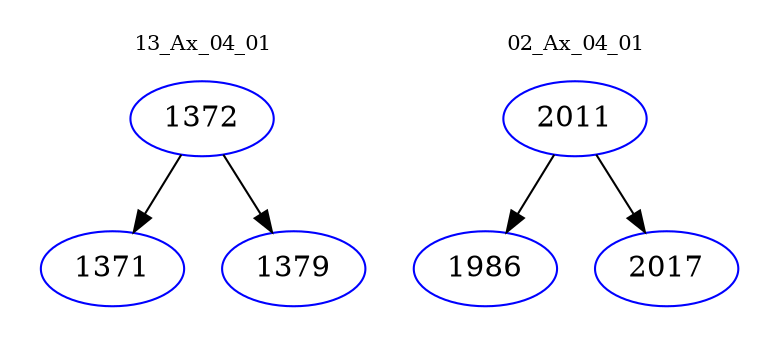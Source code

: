 digraph{
subgraph cluster_0 {
color = white
label = "13_Ax_04_01";
fontsize=10;
T0_1372 [label="1372", color="blue"]
T0_1372 -> T0_1371 [color="black"]
T0_1371 [label="1371", color="blue"]
T0_1372 -> T0_1379 [color="black"]
T0_1379 [label="1379", color="blue"]
}
subgraph cluster_1 {
color = white
label = "02_Ax_04_01";
fontsize=10;
T1_2011 [label="2011", color="blue"]
T1_2011 -> T1_1986 [color="black"]
T1_1986 [label="1986", color="blue"]
T1_2011 -> T1_2017 [color="black"]
T1_2017 [label="2017", color="blue"]
}
}
